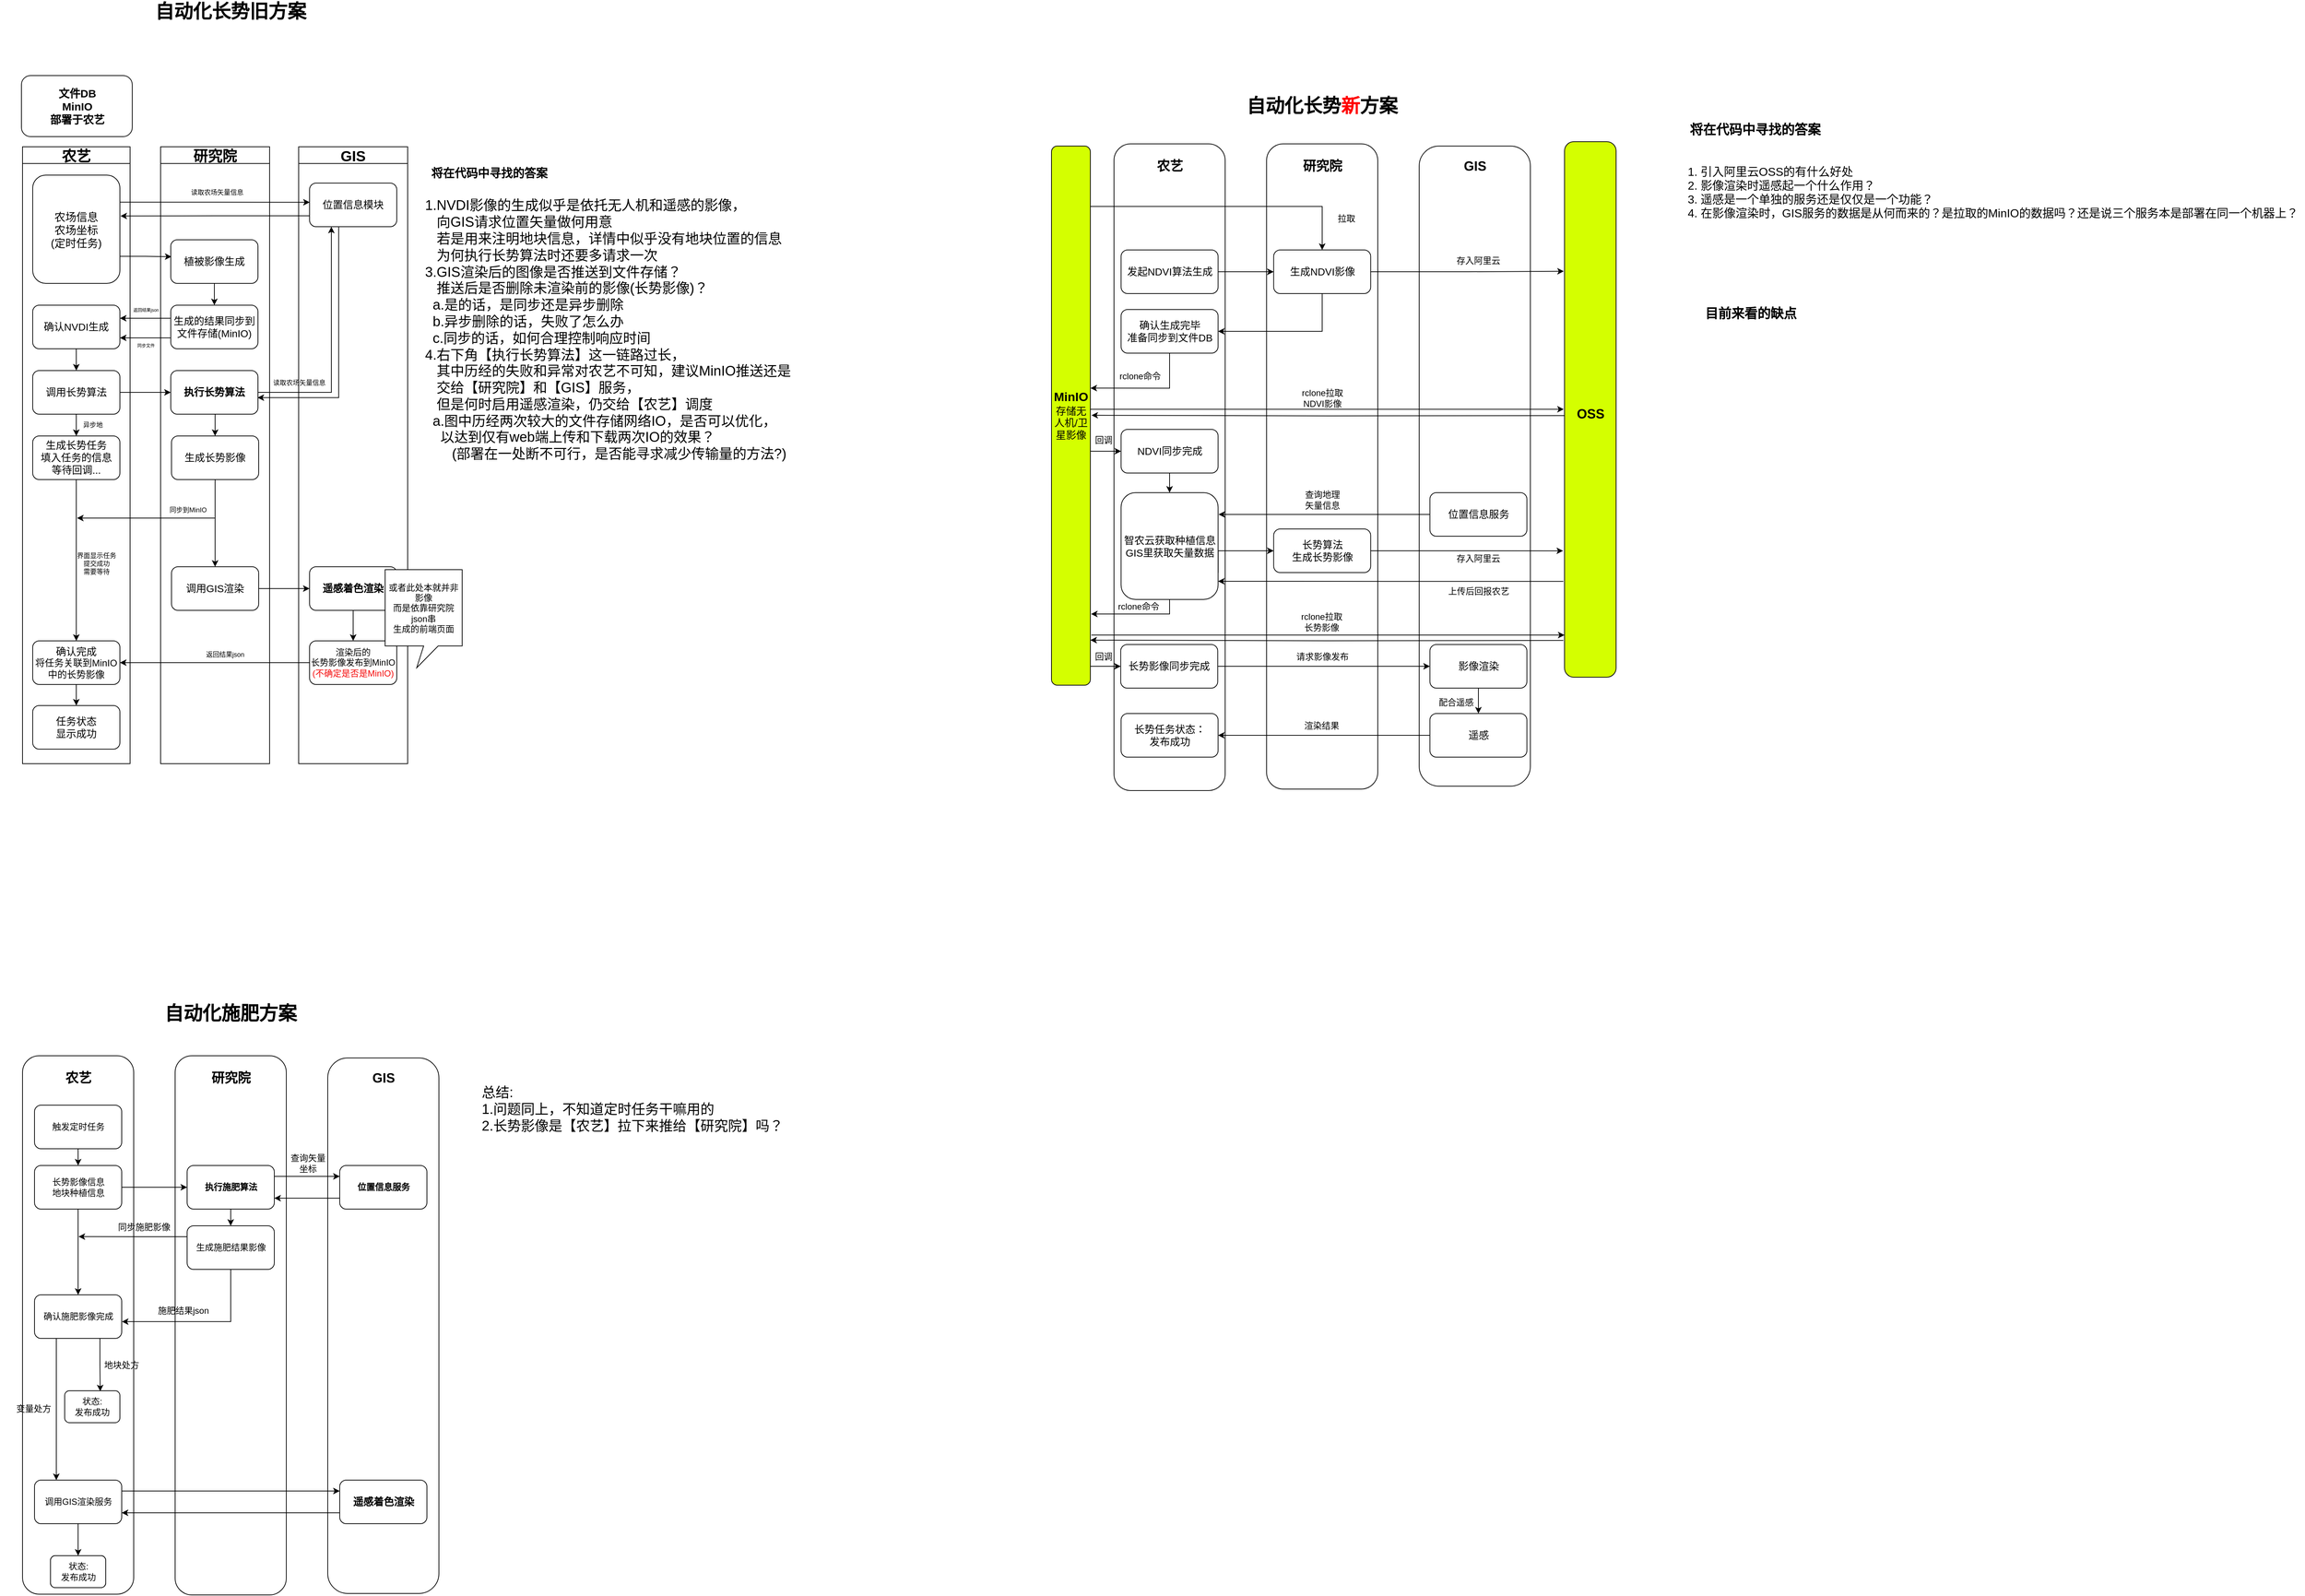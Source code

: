 <mxfile version="24.7.6">
  <diagram name="第 1 页" id="lfJFgyUHGgr_xkrEM4PF">
    <mxGraphModel dx="2049" dy="1201" grid="0" gridSize="10" guides="1" tooltips="1" connect="1" arrows="1" fold="1" page="0" pageScale="1" pageWidth="827" pageHeight="1169" math="0" shadow="0">
      <root>
        <mxCell id="0" />
        <mxCell id="1" parent="0" />
        <mxCell id="Aizblv3qcIen2mevFITz-2" value="&lt;font style=&quot;font-size: 20px;&quot;&gt;农艺&lt;/font&gt;" style="swimlane;whiteSpace=wrap;html=1;" vertex="1" parent="1">
          <mxGeometry x="100" y="350" width="148" height="849" as="geometry">
            <mxRectangle x="100" y="350" width="80" height="40" as="alternateBounds" />
          </mxGeometry>
        </mxCell>
        <mxCell id="Aizblv3qcIen2mevFITz-5" value="&lt;div&gt;&lt;span style=&quot;font-size: 15px; background-color: initial;&quot;&gt;农场信息&lt;/span&gt;&lt;br&gt;&lt;/div&gt;&lt;div style=&quot;font-size: 15px;&quot;&gt;&lt;font style=&quot;font-size: 15px;&quot;&gt;农场坐标&lt;/font&gt;&lt;/div&gt;&lt;div style=&quot;font-size: 15px;&quot;&gt;&lt;font style=&quot;font-size: 15px;&quot;&gt;(定时任务)&lt;/font&gt;&lt;/div&gt;" style="rounded=1;whiteSpace=wrap;html=1;" vertex="1" parent="Aizblv3qcIen2mevFITz-2">
          <mxGeometry x="14" y="39" width="120" height="149" as="geometry" />
        </mxCell>
        <mxCell id="Aizblv3qcIen2mevFITz-15" style="edgeStyle=orthogonalEdgeStyle;rounded=0;orthogonalLoop=1;jettySize=auto;html=1;exitX=0.5;exitY=1;exitDx=0;exitDy=0;entryX=0.5;entryY=0;entryDx=0;entryDy=0;" edge="1" parent="Aizblv3qcIen2mevFITz-2" source="Aizblv3qcIen2mevFITz-11" target="Aizblv3qcIen2mevFITz-14">
          <mxGeometry relative="1" as="geometry" />
        </mxCell>
        <mxCell id="Aizblv3qcIen2mevFITz-11" value="&lt;span style=&quot;font-size: 14px;&quot;&gt;确认NVDI生成&lt;/span&gt;" style="rounded=1;whiteSpace=wrap;html=1;" vertex="1" parent="Aizblv3qcIen2mevFITz-2">
          <mxGeometry x="14" y="218" width="120" height="60" as="geometry" />
        </mxCell>
        <mxCell id="Aizblv3qcIen2mevFITz-21" style="edgeStyle=orthogonalEdgeStyle;rounded=0;orthogonalLoop=1;jettySize=auto;html=1;exitX=0.5;exitY=1;exitDx=0;exitDy=0;" edge="1" parent="Aizblv3qcIen2mevFITz-2" source="Aizblv3qcIen2mevFITz-14" target="Aizblv3qcIen2mevFITz-20">
          <mxGeometry relative="1" as="geometry" />
        </mxCell>
        <mxCell id="Aizblv3qcIen2mevFITz-14" value="&lt;span style=&quot;font-size: 14px;&quot;&gt;调用长势算法&lt;/span&gt;" style="rounded=1;whiteSpace=wrap;html=1;" vertex="1" parent="Aizblv3qcIen2mevFITz-2">
          <mxGeometry x="14" y="308" width="120" height="60" as="geometry" />
        </mxCell>
        <mxCell id="Aizblv3qcIen2mevFITz-53" style="edgeStyle=orthogonalEdgeStyle;rounded=0;orthogonalLoop=1;jettySize=auto;html=1;exitX=0.5;exitY=1;exitDx=0;exitDy=0;entryX=0.5;entryY=0;entryDx=0;entryDy=0;" edge="1" parent="Aizblv3qcIen2mevFITz-2" source="Aizblv3qcIen2mevFITz-20" target="Aizblv3qcIen2mevFITz-52">
          <mxGeometry relative="1" as="geometry" />
        </mxCell>
        <mxCell id="Aizblv3qcIen2mevFITz-20" value="&lt;span style=&quot;font-size: 14px;&quot;&gt;生成长势任务&lt;/span&gt;&lt;div&gt;&lt;span style=&quot;font-size: 14px;&quot;&gt;填入任务的信息&lt;/span&gt;&lt;/div&gt;&lt;div&gt;&lt;span style=&quot;font-size: 14px;&quot;&gt;等待回调...&lt;/span&gt;&lt;/div&gt;" style="rounded=1;whiteSpace=wrap;html=1;" vertex="1" parent="Aizblv3qcIen2mevFITz-2">
          <mxGeometry x="14" y="398" width="120" height="60" as="geometry" />
        </mxCell>
        <mxCell id="Aizblv3qcIen2mevFITz-22" value="异步地" style="text;html=1;align=center;verticalAlign=middle;whiteSpace=wrap;rounded=0;fontSize=9;" vertex="1" parent="Aizblv3qcIen2mevFITz-2">
          <mxGeometry x="67" y="373" width="60" height="20" as="geometry" />
        </mxCell>
        <mxCell id="Aizblv3qcIen2mevFITz-9" style="edgeStyle=orthogonalEdgeStyle;rounded=0;orthogonalLoop=1;jettySize=auto;html=1;exitX=0.5;exitY=1;exitDx=0;exitDy=0;entryX=0.5;entryY=0;entryDx=0;entryDy=0;" edge="1" parent="Aizblv3qcIen2mevFITz-2" source="Aizblv3qcIen2mevFITz-6" target="Aizblv3qcIen2mevFITz-8">
          <mxGeometry relative="1" as="geometry" />
        </mxCell>
        <mxCell id="Aizblv3qcIen2mevFITz-6" value="&lt;span style=&quot;font-size: 14px;&quot;&gt;植被影像生成&lt;/span&gt;" style="rounded=1;whiteSpace=wrap;html=1;" vertex="1" parent="Aizblv3qcIen2mevFITz-2">
          <mxGeometry x="204" y="128" width="120" height="60" as="geometry" />
        </mxCell>
        <mxCell id="Aizblv3qcIen2mevFITz-87" style="edgeStyle=orthogonalEdgeStyle;rounded=0;orthogonalLoop=1;jettySize=auto;html=1;exitX=0;exitY=0.75;exitDx=0;exitDy=0;entryX=1;entryY=0.75;entryDx=0;entryDy=0;" edge="1" parent="Aizblv3qcIen2mevFITz-2" source="Aizblv3qcIen2mevFITz-8" target="Aizblv3qcIen2mevFITz-11">
          <mxGeometry relative="1" as="geometry" />
        </mxCell>
        <mxCell id="Aizblv3qcIen2mevFITz-8" value="&lt;span style=&quot;font-size: 14px;&quot;&gt;生成的结果同步到文件存储(MinIO)&lt;/span&gt;" style="rounded=1;whiteSpace=wrap;html=1;" vertex="1" parent="Aizblv3qcIen2mevFITz-2">
          <mxGeometry x="204" y="218" width="120" height="60" as="geometry" />
        </mxCell>
        <mxCell id="Aizblv3qcIen2mevFITz-17" value="&lt;div&gt;&lt;span style=&quot;font-size: 14px; background-color: initial;&quot;&gt;执行长势算法&lt;/span&gt;&lt;br&gt;&lt;/div&gt;" style="rounded=1;whiteSpace=wrap;html=1;fontStyle=1" vertex="1" parent="Aizblv3qcIen2mevFITz-2">
          <mxGeometry x="204" y="308" width="120" height="60" as="geometry" />
        </mxCell>
        <mxCell id="Aizblv3qcIen2mevFITz-18" style="edgeStyle=orthogonalEdgeStyle;rounded=0;orthogonalLoop=1;jettySize=auto;html=1;exitX=1;exitY=0.5;exitDx=0;exitDy=0;entryX=0;entryY=0.5;entryDx=0;entryDy=0;" edge="1" parent="Aizblv3qcIen2mevFITz-2" source="Aizblv3qcIen2mevFITz-14" target="Aizblv3qcIen2mevFITz-17">
          <mxGeometry relative="1" as="geometry" />
        </mxCell>
        <mxCell id="Aizblv3qcIen2mevFITz-27" style="edgeStyle=orthogonalEdgeStyle;rounded=0;orthogonalLoop=1;jettySize=auto;html=1;exitX=1;exitY=0.75;exitDx=0;exitDy=0;entryX=0.008;entryY=0.388;entryDx=0;entryDy=0;entryPerimeter=0;" edge="1" parent="Aizblv3qcIen2mevFITz-2" source="Aizblv3qcIen2mevFITz-5" target="Aizblv3qcIen2mevFITz-6">
          <mxGeometry relative="1" as="geometry" />
        </mxCell>
        <mxCell id="Aizblv3qcIen2mevFITz-57" style="edgeStyle=orthogonalEdgeStyle;rounded=0;orthogonalLoop=1;jettySize=auto;html=1;exitX=0.5;exitY=1;exitDx=0;exitDy=0;entryX=0.5;entryY=0;entryDx=0;entryDy=0;" edge="1" parent="Aizblv3qcIen2mevFITz-2" source="Aizblv3qcIen2mevFITz-52" target="Aizblv3qcIen2mevFITz-56">
          <mxGeometry relative="1" as="geometry" />
        </mxCell>
        <mxCell id="Aizblv3qcIen2mevFITz-52" value="&lt;span style=&quot;font-size: 14px;&quot;&gt;确认完成&lt;/span&gt;&lt;div&gt;&lt;span style=&quot;font-size: 13px;&quot;&gt;将任务关联到MinIO中的长势影像&lt;/span&gt;&lt;/div&gt;" style="rounded=1;whiteSpace=wrap;html=1;" vertex="1" parent="Aizblv3qcIen2mevFITz-2">
          <mxGeometry x="14" y="680" width="120" height="60" as="geometry" />
        </mxCell>
        <mxCell id="Aizblv3qcIen2mevFITz-55" value="界面显示任务提交成功&lt;div&gt;需要等待&lt;/div&gt;" style="text;html=1;align=center;verticalAlign=middle;whiteSpace=wrap;rounded=0;fontSize=9;" vertex="1" parent="Aizblv3qcIen2mevFITz-2">
          <mxGeometry x="72" y="564" width="60" height="20" as="geometry" />
        </mxCell>
        <mxCell id="Aizblv3qcIen2mevFITz-56" value="&lt;span style=&quot;font-size: 14px;&quot;&gt;任务状态&lt;/span&gt;&lt;div&gt;&lt;span style=&quot;font-size: 14px;&quot;&gt;显示成功&lt;/span&gt;&lt;/div&gt;" style="rounded=1;whiteSpace=wrap;html=1;" vertex="1" parent="Aizblv3qcIen2mevFITz-2">
          <mxGeometry x="14" y="769" width="120" height="60" as="geometry" />
        </mxCell>
        <mxCell id="Aizblv3qcIen2mevFITz-3" value="&lt;font style=&quot;font-size: 20px;&quot;&gt;研究院&lt;/font&gt;" style="swimlane;whiteSpace=wrap;html=1;" vertex="1" parent="1">
          <mxGeometry x="290" y="350" width="150" height="849" as="geometry" />
        </mxCell>
        <mxCell id="Aizblv3qcIen2mevFITz-34" value="读取农场矢量信息" style="text;html=1;align=center;verticalAlign=middle;whiteSpace=wrap;rounded=0;fontSize=9;" vertex="1" parent="Aizblv3qcIen2mevFITz-3">
          <mxGeometry x="37" y="53" width="82" height="20" as="geometry" />
        </mxCell>
        <mxCell id="Aizblv3qcIen2mevFITz-82" style="edgeStyle=orthogonalEdgeStyle;rounded=0;orthogonalLoop=1;jettySize=auto;html=1;exitX=0.5;exitY=1;exitDx=0;exitDy=0;" edge="1" parent="Aizblv3qcIen2mevFITz-3" source="Aizblv3qcIen2mevFITz-38" target="Aizblv3qcIen2mevFITz-42">
          <mxGeometry relative="1" as="geometry" />
        </mxCell>
        <mxCell id="Aizblv3qcIen2mevFITz-38" value="&lt;span style=&quot;font-size: 14px;&quot;&gt;生成长势影像&lt;/span&gt;" style="rounded=1;whiteSpace=wrap;html=1;" vertex="1" parent="Aizblv3qcIen2mevFITz-3">
          <mxGeometry x="15" y="398" width="120" height="60" as="geometry" />
        </mxCell>
        <mxCell id="Aizblv3qcIen2mevFITz-42" value="&lt;span style=&quot;font-size: 14px;&quot;&gt;调用GIS渲染&lt;/span&gt;" style="rounded=1;whiteSpace=wrap;html=1;" vertex="1" parent="Aizblv3qcIen2mevFITz-3">
          <mxGeometry x="15" y="578" width="120" height="60" as="geometry" />
        </mxCell>
        <mxCell id="Aizblv3qcIen2mevFITz-83" value="" style="endArrow=classic;html=1;rounded=0;" edge="1" parent="Aizblv3qcIen2mevFITz-3">
          <mxGeometry width="50" height="50" relative="1" as="geometry">
            <mxPoint x="75" y="511" as="sourcePoint" />
            <mxPoint x="-115" y="511" as="targetPoint" />
          </mxGeometry>
        </mxCell>
        <mxCell id="Aizblv3qcIen2mevFITz-84" value="同步到MinIO" style="text;html=1;align=center;verticalAlign=middle;whiteSpace=wrap;rounded=0;fontSize=9;" vertex="1" parent="Aizblv3qcIen2mevFITz-3">
          <mxGeometry x="-3" y="490" width="82" height="20" as="geometry" />
        </mxCell>
        <mxCell id="Aizblv3qcIen2mevFITz-85" value="返回结果json" style="text;html=1;align=center;verticalAlign=middle;whiteSpace=wrap;rounded=0;fontSize=9;" vertex="1" parent="Aizblv3qcIen2mevFITz-3">
          <mxGeometry x="48" y="689" width="82" height="20" as="geometry" />
        </mxCell>
        <mxCell id="Aizblv3qcIen2mevFITz-4" value="&lt;font style=&quot;font-size: 20px;&quot;&gt;GIS&lt;/font&gt;" style="swimlane;whiteSpace=wrap;html=1;" vertex="1" parent="1">
          <mxGeometry x="480" y="350" width="150" height="849" as="geometry" />
        </mxCell>
        <mxCell id="Aizblv3qcIen2mevFITz-33" style="edgeStyle=orthogonalEdgeStyle;rounded=0;orthogonalLoop=1;jettySize=auto;html=1;exitX=0;exitY=0.75;exitDx=0;exitDy=0;" edge="1" parent="Aizblv3qcIen2mevFITz-4" source="Aizblv3qcIen2mevFITz-30">
          <mxGeometry relative="1" as="geometry">
            <mxPoint x="-245.286" y="95.286" as="targetPoint" />
          </mxGeometry>
        </mxCell>
        <mxCell id="Aizblv3qcIen2mevFITz-30" value="&lt;span style=&quot;font-size: 14px;&quot;&gt;位置信息模块&lt;/span&gt;" style="rounded=1;whiteSpace=wrap;html=1;" vertex="1" parent="Aizblv3qcIen2mevFITz-4">
          <mxGeometry x="15" y="50" width="120" height="60" as="geometry" />
        </mxCell>
        <mxCell id="Aizblv3qcIen2mevFITz-36" value="读取农场矢量信息" style="text;html=1;align=center;verticalAlign=middle;whiteSpace=wrap;rounded=0;fontSize=9;" vertex="1" parent="Aizblv3qcIen2mevFITz-4">
          <mxGeometry x="-40" y="315" width="82" height="20" as="geometry" />
        </mxCell>
        <mxCell id="Aizblv3qcIen2mevFITz-51" style="edgeStyle=orthogonalEdgeStyle;rounded=0;orthogonalLoop=1;jettySize=auto;html=1;exitX=0.5;exitY=1;exitDx=0;exitDy=0;entryX=0.5;entryY=0;entryDx=0;entryDy=0;" edge="1" parent="Aizblv3qcIen2mevFITz-4" source="Aizblv3qcIen2mevFITz-44" target="Aizblv3qcIen2mevFITz-50">
          <mxGeometry relative="1" as="geometry" />
        </mxCell>
        <mxCell id="Aizblv3qcIen2mevFITz-44" value="&lt;span style=&quot;font-size: 14px;&quot;&gt;遥感着色渲染&lt;/span&gt;" style="rounded=1;whiteSpace=wrap;html=1;fontStyle=1" vertex="1" parent="Aizblv3qcIen2mevFITz-4">
          <mxGeometry x="15" y="578" width="120" height="60" as="geometry" />
        </mxCell>
        <mxCell id="Aizblv3qcIen2mevFITz-50" value="&lt;font style=&quot;font-size: 12px;&quot;&gt;渲染后的&lt;/font&gt;&lt;div style=&quot;&quot;&gt;&lt;font style=&quot;font-size: 12px;&quot;&gt;长势影像发布到MinIO&lt;/font&gt;&lt;/div&gt;&lt;div style=&quot;&quot;&gt;&lt;font color=&quot;#f50a0a&quot; style=&quot;font-size: 12px;&quot;&gt;(不确定是否是MinIO)&lt;/font&gt;&lt;/div&gt;" style="rounded=1;whiteSpace=wrap;html=1;" vertex="1" parent="Aizblv3qcIen2mevFITz-4">
          <mxGeometry x="15" y="680" width="120" height="60" as="geometry" />
        </mxCell>
        <mxCell id="Aizblv3qcIen2mevFITz-16" value="自动化长势旧方案" style="text;html=1;align=center;verticalAlign=middle;whiteSpace=wrap;rounded=0;fontStyle=1;fontSize=26;" vertex="1" parent="1">
          <mxGeometry x="270.25" y="149" width="232.5" height="30" as="geometry" />
        </mxCell>
        <mxCell id="Aizblv3qcIen2mevFITz-31" style="edgeStyle=orthogonalEdgeStyle;rounded=0;orthogonalLoop=1;jettySize=auto;html=1;exitX=1;exitY=0.25;exitDx=0;exitDy=0;entryX=0.002;entryY=0.44;entryDx=0;entryDy=0;entryPerimeter=0;" edge="1" parent="1" source="Aizblv3qcIen2mevFITz-5" target="Aizblv3qcIen2mevFITz-30">
          <mxGeometry relative="1" as="geometry" />
        </mxCell>
        <mxCell id="Aizblv3qcIen2mevFITz-35" style="edgeStyle=orthogonalEdgeStyle;rounded=0;orthogonalLoop=1;jettySize=auto;html=1;exitX=1;exitY=0.5;exitDx=0;exitDy=0;entryX=0.25;entryY=1;entryDx=0;entryDy=0;" edge="1" parent="1" source="Aizblv3qcIen2mevFITz-17" target="Aizblv3qcIen2mevFITz-30">
          <mxGeometry relative="1" as="geometry" />
        </mxCell>
        <mxCell id="Aizblv3qcIen2mevFITz-37" style="edgeStyle=orthogonalEdgeStyle;rounded=0;orthogonalLoop=1;jettySize=auto;html=1;exitX=0.334;exitY=1.011;exitDx=0;exitDy=0;entryX=0.995;entryY=0.62;entryDx=0;entryDy=0;exitPerimeter=0;entryPerimeter=0;" edge="1" parent="1" source="Aizblv3qcIen2mevFITz-30" target="Aizblv3qcIen2mevFITz-17">
          <mxGeometry relative="1" as="geometry" />
        </mxCell>
        <mxCell id="Aizblv3qcIen2mevFITz-39" style="edgeStyle=orthogonalEdgeStyle;rounded=0;orthogonalLoop=1;jettySize=auto;html=1;exitX=0.5;exitY=1;exitDx=0;exitDy=0;entryX=0.5;entryY=0;entryDx=0;entryDy=0;" edge="1" parent="1" source="Aizblv3qcIen2mevFITz-17" target="Aizblv3qcIen2mevFITz-38">
          <mxGeometry relative="1" as="geometry" />
        </mxCell>
        <mxCell id="Aizblv3qcIen2mevFITz-49" style="edgeStyle=orthogonalEdgeStyle;rounded=0;orthogonalLoop=1;jettySize=auto;html=1;exitX=1;exitY=0.5;exitDx=0;exitDy=0;entryX=0;entryY=0.5;entryDx=0;entryDy=0;" edge="1" parent="1" source="Aizblv3qcIen2mevFITz-42" target="Aizblv3qcIen2mevFITz-44">
          <mxGeometry relative="1" as="geometry" />
        </mxCell>
        <mxCell id="Aizblv3qcIen2mevFITz-54" style="edgeStyle=orthogonalEdgeStyle;rounded=0;orthogonalLoop=1;jettySize=auto;html=1;exitX=0;exitY=0.5;exitDx=0;exitDy=0;entryX=1;entryY=0.5;entryDx=0;entryDy=0;" edge="1" parent="1" source="Aizblv3qcIen2mevFITz-50" target="Aizblv3qcIen2mevFITz-52">
          <mxGeometry relative="1" as="geometry" />
        </mxCell>
        <mxCell id="Aizblv3qcIen2mevFITz-58" value="&lt;br&gt;&lt;div style=&quot;font-size: 19px;&quot;&gt;&lt;font style=&quot;font-size: 19px;&quot;&gt;1.NVDI影像的生成似乎是依托无人机和遥感的影像，&lt;/font&gt;&lt;/div&gt;&lt;div style=&quot;font-size: 19px;&quot;&gt;&lt;font style=&quot;font-size: 19px;&quot;&gt;&amp;nbsp; &amp;nbsp;向GIS请求位置矢量做何用意&lt;/font&gt;&lt;/div&gt;&lt;div style=&quot;font-size: 19px;&quot;&gt;&lt;font style=&quot;font-size: 19px;&quot;&gt;&amp;nbsp; &amp;nbsp;若是用来注明地块信息，详情中似乎没有地块位置的信息&lt;/font&gt;&lt;/div&gt;&lt;div style=&quot;font-size: 19px;&quot;&gt;&lt;span style=&quot;background-color: initial;&quot;&gt;&amp;nbsp; &amp;nbsp;为何执行长势算法时还要多请求一次&lt;/span&gt;&lt;/div&gt;&lt;div style=&quot;font-size: 19px;&quot;&gt;&lt;font style=&quot;font-size: 19px;&quot;&gt;3.GIS渲染后的图像是否推送到文件存储？&lt;/font&gt;&lt;/div&gt;&lt;div style=&quot;font-size: 19px;&quot;&gt;&lt;font style=&quot;font-size: 19px;&quot;&gt;&amp;nbsp; &amp;nbsp;推送后是否删除未渲染前的影像(长势影像)？&lt;/font&gt;&lt;/div&gt;&lt;div style=&quot;font-size: 19px;&quot;&gt;&lt;font style=&quot;font-size: 19px;&quot;&gt;&amp;nbsp; a.是的话，是同步还是异步删除&lt;/font&gt;&lt;/div&gt;&lt;div style=&quot;font-size: 19px;&quot;&gt;&lt;font style=&quot;font-size: 19px;&quot;&gt;&amp;nbsp; b.异步删除的话，失败了怎么办&lt;/font&gt;&lt;/div&gt;&lt;div style=&quot;font-size: 19px;&quot;&gt;&lt;font style=&quot;font-size: 19px;&quot;&gt;&amp;nbsp; c.同步的话，如何合理控制响应时间&lt;/font&gt;&lt;/div&gt;&lt;div style=&quot;font-size: 19px;&quot;&gt;&lt;font style=&quot;font-size: 19px;&quot;&gt;4.右下角【执行长势算法】这一链路过长，&lt;/font&gt;&lt;/div&gt;&lt;div style=&quot;font-size: 19px;&quot;&gt;&lt;font style=&quot;font-size: 19px;&quot;&gt;&amp;nbsp; &amp;nbsp;其中历经的失败和异常对农艺不可知，建议MinIO推送还是&lt;/font&gt;&lt;/div&gt;&lt;div style=&quot;font-size: 19px;&quot;&gt;&amp;nbsp; &amp;nbsp;交给【研究院】和【GIS】服务，&lt;/div&gt;&lt;div style=&quot;font-size: 19px;&quot;&gt;&amp;nbsp; &amp;nbsp;但是何时启用遥感渲染，仍交给【农艺】调度&lt;/div&gt;&lt;div style=&quot;font-size: 19px;&quot;&gt;&amp;nbsp; a.图中历经两次较大的文件存储网络IO，是否可以优化，&lt;/div&gt;&lt;div style=&quot;font-size: 19px;&quot;&gt;&amp;nbsp; &amp;nbsp; 以达到仅有web端上传和下载两次IO的效果？&lt;/div&gt;&lt;div style=&quot;font-size: 19px;&quot;&gt;&amp;nbsp; &amp;nbsp; &amp;nbsp; &amp;nbsp;(部署在一处断不可行，是否能寻求减少传输量的方法?)&lt;/div&gt;" style="text;html=1;align=left;verticalAlign=middle;resizable=0;points=[];autosize=1;strokeColor=none;fillColor=none;" vertex="1" parent="1">
          <mxGeometry x="652" y="399" width="522" height="391" as="geometry" />
        </mxCell>
        <mxCell id="Aizblv3qcIen2mevFITz-59" value="&lt;b style=&quot;font-size: 18px;&quot;&gt;&lt;font style=&quot;font-size: 18px;&quot;&gt;将在代码中寻找的答案&lt;/font&gt;&lt;/b&gt;" style="text;html=1;align=center;verticalAlign=middle;resizable=0;points=[];autosize=1;strokeColor=none;fillColor=none;fontSize=18;" vertex="1" parent="1">
          <mxGeometry x="2385" y="310" width="198" height="34" as="geometry" />
        </mxCell>
        <mxCell id="Aizblv3qcIen2mevFITz-61" value="" style="rounded=1;whiteSpace=wrap;html=1;" vertex="1" parent="1">
          <mxGeometry x="100" y="1601" width="153" height="741" as="geometry" />
        </mxCell>
        <mxCell id="Aizblv3qcIen2mevFITz-62" value="自动化施肥方案" style="text;html=1;align=center;verticalAlign=middle;whiteSpace=wrap;rounded=0;fontStyle=1;fontSize=26;" vertex="1" parent="1">
          <mxGeometry x="270.25" y="1528" width="232.5" height="30" as="geometry" />
        </mxCell>
        <mxCell id="Aizblv3qcIen2mevFITz-63" value="" style="rounded=1;whiteSpace=wrap;html=1;" vertex="1" parent="1">
          <mxGeometry x="310" y="1601" width="153" height="742" as="geometry" />
        </mxCell>
        <mxCell id="Aizblv3qcIen2mevFITz-64" value="" style="rounded=1;whiteSpace=wrap;html=1;arcSize=18;" vertex="1" parent="1">
          <mxGeometry x="520" y="1604" width="153" height="737" as="geometry" />
        </mxCell>
        <mxCell id="Aizblv3qcIen2mevFITz-65" value="农艺" style="text;html=1;align=center;verticalAlign=middle;whiteSpace=wrap;rounded=0;fontSize=18;fontStyle=1" vertex="1" parent="1">
          <mxGeometry x="146.5" y="1617" width="60" height="30" as="geometry" />
        </mxCell>
        <mxCell id="Aizblv3qcIen2mevFITz-66" value="研究院" style="text;html=1;align=center;verticalAlign=middle;whiteSpace=wrap;rounded=0;fontSize=18;fontStyle=1" vertex="1" parent="1">
          <mxGeometry x="356.5" y="1617" width="60" height="30" as="geometry" />
        </mxCell>
        <mxCell id="Aizblv3qcIen2mevFITz-67" value="GIS" style="text;html=1;align=center;verticalAlign=middle;whiteSpace=wrap;rounded=0;fontSize=18;fontStyle=1" vertex="1" parent="1">
          <mxGeometry x="566.5" y="1617" width="60" height="30" as="geometry" />
        </mxCell>
        <mxCell id="Aizblv3qcIen2mevFITz-68" value="&lt;span style=&quot;font-size: 19px;&quot;&gt;总结:&lt;/span&gt;&lt;div&gt;&lt;span style=&quot;font-size: 19px;&quot;&gt;1.问题同上，不知道定时任务干嘛用的&lt;/span&gt;&lt;/div&gt;&lt;div&gt;&lt;span style=&quot;font-size: 19px;&quot;&gt;2.长势影像是【&lt;/span&gt;&lt;span style=&quot;font-size: 19px; background-color: initial;&quot;&gt;农艺&lt;/span&gt;&lt;span style=&quot;font-size: 19px; background-color: initial;&quot;&gt;】拉下来推给【&lt;/span&gt;&lt;span style=&quot;font-size: 19px; background-color: initial;&quot;&gt;研究院&lt;/span&gt;&lt;span style=&quot;background-color: initial; font-size: 19px;&quot;&gt;】吗？&lt;/span&gt;&lt;/div&gt;&lt;div&gt;&lt;br&gt;&lt;/div&gt;" style="text;html=1;align=left;verticalAlign=middle;resizable=0;points=[];autosize=1;strokeColor=none;fillColor=none;" vertex="1" parent="1">
          <mxGeometry x="730" y="1634" width="433" height="95" as="geometry" />
        </mxCell>
        <mxCell id="Aizblv3qcIen2mevFITz-74" style="edgeStyle=orthogonalEdgeStyle;rounded=0;orthogonalLoop=1;jettySize=auto;html=1;exitX=1;exitY=0.5;exitDx=0;exitDy=0;entryX=0;entryY=0.5;entryDx=0;entryDy=0;" edge="1" parent="1" source="Aizblv3qcIen2mevFITz-69" target="Aizblv3qcIen2mevFITz-73">
          <mxGeometry relative="1" as="geometry" />
        </mxCell>
        <mxCell id="Aizblv3qcIen2mevFITz-102" style="edgeStyle=orthogonalEdgeStyle;rounded=0;orthogonalLoop=1;jettySize=auto;html=1;exitX=0.5;exitY=1;exitDx=0;exitDy=0;entryX=0.5;entryY=0;entryDx=0;entryDy=0;" edge="1" parent="1" source="Aizblv3qcIen2mevFITz-69" target="Aizblv3qcIen2mevFITz-101">
          <mxGeometry relative="1" as="geometry" />
        </mxCell>
        <mxCell id="Aizblv3qcIen2mevFITz-69" value="长势影像信息&lt;div&gt;地块种植信息&lt;/div&gt;" style="rounded=1;whiteSpace=wrap;html=1;" vertex="1" parent="1">
          <mxGeometry x="116.5" y="1752" width="120" height="60" as="geometry" />
        </mxCell>
        <mxCell id="Aizblv3qcIen2mevFITz-70" value="&lt;div style=&quot;font-size: 15px;&quot;&gt;文件DB&lt;/div&gt;MinIO&lt;div&gt;部署于农艺&lt;/div&gt;" style="rounded=1;whiteSpace=wrap;html=1;fontStyle=1;fontSize=15;" vertex="1" parent="1">
          <mxGeometry x="98.5" y="252" width="152.5" height="84" as="geometry" />
        </mxCell>
        <mxCell id="Aizblv3qcIen2mevFITz-72" style="edgeStyle=orthogonalEdgeStyle;rounded=0;orthogonalLoop=1;jettySize=auto;html=1;exitX=0.5;exitY=1;exitDx=0;exitDy=0;entryX=0.5;entryY=0;entryDx=0;entryDy=0;" edge="1" parent="1" source="Aizblv3qcIen2mevFITz-71" target="Aizblv3qcIen2mevFITz-69">
          <mxGeometry relative="1" as="geometry" />
        </mxCell>
        <mxCell id="Aizblv3qcIen2mevFITz-71" value="触发定时任务" style="rounded=1;whiteSpace=wrap;html=1;" vertex="1" parent="1">
          <mxGeometry x="116.5" y="1669" width="120" height="60" as="geometry" />
        </mxCell>
        <mxCell id="Aizblv3qcIen2mevFITz-76" style="edgeStyle=orthogonalEdgeStyle;rounded=0;orthogonalLoop=1;jettySize=auto;html=1;exitX=1;exitY=0.25;exitDx=0;exitDy=0;entryX=0;entryY=0.25;entryDx=0;entryDy=0;" edge="1" parent="1" source="Aizblv3qcIen2mevFITz-73" target="Aizblv3qcIen2mevFITz-75">
          <mxGeometry relative="1" as="geometry" />
        </mxCell>
        <mxCell id="Aizblv3qcIen2mevFITz-86" style="edgeStyle=orthogonalEdgeStyle;rounded=0;orthogonalLoop=1;jettySize=auto;html=1;exitX=0.5;exitY=1;exitDx=0;exitDy=0;entryX=0.5;entryY=0;entryDx=0;entryDy=0;" edge="1" parent="1" source="Aizblv3qcIen2mevFITz-73" target="Aizblv3qcIen2mevFITz-79">
          <mxGeometry relative="1" as="geometry" />
        </mxCell>
        <mxCell id="Aizblv3qcIen2mevFITz-73" value="执行施肥算法" style="rounded=1;whiteSpace=wrap;html=1;fontStyle=1" vertex="1" parent="1">
          <mxGeometry x="326.5" y="1752" width="120" height="60" as="geometry" />
        </mxCell>
        <mxCell id="Aizblv3qcIen2mevFITz-77" style="edgeStyle=orthogonalEdgeStyle;rounded=0;orthogonalLoop=1;jettySize=auto;html=1;exitX=0;exitY=0.75;exitDx=0;exitDy=0;entryX=1;entryY=0.75;entryDx=0;entryDy=0;" edge="1" parent="1" source="Aizblv3qcIen2mevFITz-75" target="Aizblv3qcIen2mevFITz-73">
          <mxGeometry relative="1" as="geometry" />
        </mxCell>
        <mxCell id="Aizblv3qcIen2mevFITz-75" value="位置信息服务" style="rounded=1;whiteSpace=wrap;html=1;fontStyle=1" vertex="1" parent="1">
          <mxGeometry x="536.5" y="1752" width="120" height="60" as="geometry" />
        </mxCell>
        <mxCell id="Aizblv3qcIen2mevFITz-78" value="查询矢量坐标" style="text;html=1;align=center;verticalAlign=middle;whiteSpace=wrap;rounded=0;" vertex="1" parent="1">
          <mxGeometry x="463" y="1734" width="60" height="30" as="geometry" />
        </mxCell>
        <mxCell id="Aizblv3qcIen2mevFITz-108" style="edgeStyle=orthogonalEdgeStyle;rounded=0;orthogonalLoop=1;jettySize=auto;html=1;exitX=0;exitY=0.25;exitDx=0;exitDy=0;" edge="1" parent="1" source="Aizblv3qcIen2mevFITz-79">
          <mxGeometry relative="1" as="geometry">
            <mxPoint x="177.075" y="1849.896" as="targetPoint" />
          </mxGeometry>
        </mxCell>
        <mxCell id="Aizblv3qcIen2mevFITz-79" value="生成施肥结果影像" style="rounded=1;whiteSpace=wrap;html=1;fontStyle=0" vertex="1" parent="1">
          <mxGeometry x="326.5" y="1835" width="120" height="60" as="geometry" />
        </mxCell>
        <mxCell id="Aizblv3qcIen2mevFITz-12" style="edgeStyle=orthogonalEdgeStyle;rounded=0;orthogonalLoop=1;jettySize=auto;html=1;exitX=0;exitY=0.5;exitDx=0;exitDy=0;entryX=1;entryY=0.5;entryDx=0;entryDy=0;" edge="1" parent="1">
          <mxGeometry relative="1" as="geometry">
            <mxPoint x="304" y="586" as="sourcePoint" />
            <mxPoint x="234" y="586" as="targetPoint" />
          </mxGeometry>
        </mxCell>
        <mxCell id="Aizblv3qcIen2mevFITz-13" value="返回结果json" style="text;html=1;align=center;verticalAlign=middle;whiteSpace=wrap;rounded=0;fontSize=6;" vertex="1" parent="1">
          <mxGeometry x="240" y="565" width="60" height="20" as="geometry" />
        </mxCell>
        <mxCell id="Aizblv3qcIen2mevFITz-88" value="同步文件" style="text;html=1;align=center;verticalAlign=middle;whiteSpace=wrap;rounded=0;fontSize=6;" vertex="1" parent="1">
          <mxGeometry x="240" y="614" width="60" height="20" as="geometry" />
        </mxCell>
        <mxCell id="Aizblv3qcIen2mevFITz-95" value="或者此处本就并非影像&lt;div&gt;而是依靠研究院json串&lt;/div&gt;&lt;div&gt;生成的前端页面&lt;/div&gt;" style="shape=callout;whiteSpace=wrap;html=1;perimeter=calloutPerimeter;position2=0.41;" vertex="1" parent="1">
          <mxGeometry x="599" y="932" width="106" height="135" as="geometry" />
        </mxCell>
        <mxCell id="Aizblv3qcIen2mevFITz-100" value="同步施肥影像" style="text;html=1;align=center;verticalAlign=middle;whiteSpace=wrap;rounded=0;" vertex="1" parent="1">
          <mxGeometry x="221" y="1822" width="93" height="30" as="geometry" />
        </mxCell>
        <mxCell id="Aizblv3qcIen2mevFITz-112" style="edgeStyle=orthogonalEdgeStyle;rounded=0;orthogonalLoop=1;jettySize=auto;html=1;exitX=0.25;exitY=1;exitDx=0;exitDy=0;entryX=0.25;entryY=0;entryDx=0;entryDy=0;" edge="1" parent="1" source="Aizblv3qcIen2mevFITz-101" target="Aizblv3qcIen2mevFITz-111">
          <mxGeometry relative="1" as="geometry" />
        </mxCell>
        <mxCell id="Aizblv3qcIen2mevFITz-101" value="确认施肥影像完成" style="rounded=1;whiteSpace=wrap;html=1;fontStyle=0" vertex="1" parent="1">
          <mxGeometry x="116.5" y="1930" width="120" height="60" as="geometry" />
        </mxCell>
        <mxCell id="Aizblv3qcIen2mevFITz-105" value="施肥结果json" style="text;html=1;align=center;verticalAlign=middle;whiteSpace=wrap;rounded=0;" vertex="1" parent="1">
          <mxGeometry x="275" y="1937" width="93" height="30" as="geometry" />
        </mxCell>
        <mxCell id="Aizblv3qcIen2mevFITz-110" style="edgeStyle=orthogonalEdgeStyle;rounded=0;orthogonalLoop=1;jettySize=auto;html=1;exitX=0.5;exitY=1;exitDx=0;exitDy=0;entryX=1.002;entryY=0.615;entryDx=0;entryDy=0;entryPerimeter=0;" edge="1" parent="1" source="Aizblv3qcIen2mevFITz-79" target="Aizblv3qcIen2mevFITz-101">
          <mxGeometry relative="1" as="geometry" />
        </mxCell>
        <mxCell id="Aizblv3qcIen2mevFITz-119" style="edgeStyle=orthogonalEdgeStyle;rounded=0;orthogonalLoop=1;jettySize=auto;html=1;exitX=1;exitY=0.25;exitDx=0;exitDy=0;entryX=0;entryY=0.25;entryDx=0;entryDy=0;" edge="1" parent="1" source="Aizblv3qcIen2mevFITz-111" target="Aizblv3qcIen2mevFITz-118">
          <mxGeometry relative="1" as="geometry" />
        </mxCell>
        <mxCell id="Aizblv3qcIen2mevFITz-124" style="edgeStyle=orthogonalEdgeStyle;rounded=0;orthogonalLoop=1;jettySize=auto;html=1;exitX=0.5;exitY=1;exitDx=0;exitDy=0;entryX=0.5;entryY=0;entryDx=0;entryDy=0;" edge="1" parent="1" source="Aizblv3qcIen2mevFITz-111" target="Aizblv3qcIen2mevFITz-123">
          <mxGeometry relative="1" as="geometry" />
        </mxCell>
        <mxCell id="Aizblv3qcIen2mevFITz-111" value="调用GIS渲染服务" style="rounded=1;whiteSpace=wrap;html=1;fontStyle=0" vertex="1" parent="1">
          <mxGeometry x="116.5" y="2185" width="120" height="60" as="geometry" />
        </mxCell>
        <mxCell id="Aizblv3qcIen2mevFITz-113" value="&lt;div&gt;状态:&lt;/div&gt;&lt;div&gt;发布成功&lt;/div&gt;" style="rounded=1;whiteSpace=wrap;html=1;fontStyle=0" vertex="1" parent="1">
          <mxGeometry x="158" y="2062" width="76" height="44" as="geometry" />
        </mxCell>
        <mxCell id="Aizblv3qcIen2mevFITz-114" style="edgeStyle=orthogonalEdgeStyle;rounded=0;orthogonalLoop=1;jettySize=auto;html=1;exitX=0.75;exitY=1;exitDx=0;exitDy=0;entryX=0.644;entryY=0.018;entryDx=0;entryDy=0;entryPerimeter=0;" edge="1" parent="1" source="Aizblv3qcIen2mevFITz-101" target="Aizblv3qcIen2mevFITz-113">
          <mxGeometry relative="1" as="geometry" />
        </mxCell>
        <mxCell id="Aizblv3qcIen2mevFITz-115" value="地块处方" style="text;html=1;align=center;verticalAlign=middle;whiteSpace=wrap;rounded=0;" vertex="1" parent="1">
          <mxGeometry x="190" y="2012" width="93" height="30" as="geometry" />
        </mxCell>
        <mxCell id="Aizblv3qcIen2mevFITz-117" value="变量处方" style="text;html=1;align=center;verticalAlign=middle;whiteSpace=wrap;rounded=0;" vertex="1" parent="1">
          <mxGeometry x="69" y="2072" width="93" height="30" as="geometry" />
        </mxCell>
        <mxCell id="Aizblv3qcIen2mevFITz-120" style="edgeStyle=orthogonalEdgeStyle;rounded=0;orthogonalLoop=1;jettySize=auto;html=1;exitX=0;exitY=0.75;exitDx=0;exitDy=0;entryX=1;entryY=0.75;entryDx=0;entryDy=0;" edge="1" parent="1" source="Aizblv3qcIen2mevFITz-118" target="Aizblv3qcIen2mevFITz-111">
          <mxGeometry relative="1" as="geometry" />
        </mxCell>
        <mxCell id="Aizblv3qcIen2mevFITz-118" value="&lt;span style=&quot;font-size: 14px;&quot;&gt;遥感着色渲染&lt;/span&gt;" style="rounded=1;whiteSpace=wrap;html=1;fontStyle=1" vertex="1" parent="1">
          <mxGeometry x="536.5" y="2185" width="120" height="60" as="geometry" />
        </mxCell>
        <mxCell id="Aizblv3qcIen2mevFITz-122" value="任务完成" style="rounded=1;whiteSpace=wrap;html=1;fontStyle=0" vertex="1" parent="1">
          <mxGeometry x="138.5" y="2289" width="76" height="44" as="geometry" />
        </mxCell>
        <mxCell id="Aizblv3qcIen2mevFITz-123" value="&lt;div&gt;状态:&lt;/div&gt;&lt;div&gt;发布成功&lt;/div&gt;" style="rounded=1;whiteSpace=wrap;html=1;fontStyle=0" vertex="1" parent="1">
          <mxGeometry x="138.5" y="2289" width="76" height="44" as="geometry" />
        </mxCell>
        <mxCell id="Aizblv3qcIen2mevFITz-125" value="自动化长势&lt;font color=&quot;#ff0000&quot;&gt;新&lt;/font&gt;方案" style="text;html=1;align=center;verticalAlign=middle;whiteSpace=wrap;rounded=0;fontStyle=1;fontSize=26;" vertex="1" parent="1">
          <mxGeometry x="1772.25" y="279" width="232.5" height="30" as="geometry" />
        </mxCell>
        <mxCell id="Aizblv3qcIen2mevFITz-126" value="" style="rounded=1;whiteSpace=wrap;html=1;" vertex="1" parent="1">
          <mxGeometry x="1602" y="346" width="153" height="890" as="geometry" />
        </mxCell>
        <mxCell id="Aizblv3qcIen2mevFITz-128" value="" style="rounded=1;whiteSpace=wrap;html=1;" vertex="1" parent="1">
          <mxGeometry x="1812" y="346" width="153" height="888" as="geometry" />
        </mxCell>
        <mxCell id="Aizblv3qcIen2mevFITz-129" value="" style="rounded=1;whiteSpace=wrap;html=1;arcSize=18;" vertex="1" parent="1">
          <mxGeometry x="2022" y="349" width="153" height="881" as="geometry" />
        </mxCell>
        <mxCell id="Aizblv3qcIen2mevFITz-130" value="农艺" style="text;html=1;align=center;verticalAlign=middle;whiteSpace=wrap;rounded=0;fontSize=18;fontStyle=1" vertex="1" parent="1">
          <mxGeometry x="1648.5" y="362" width="60" height="30" as="geometry" />
        </mxCell>
        <mxCell id="Aizblv3qcIen2mevFITz-131" value="研究院" style="text;html=1;align=center;verticalAlign=middle;whiteSpace=wrap;rounded=0;fontSize=18;fontStyle=1" vertex="1" parent="1">
          <mxGeometry x="1858.5" y="362" width="60" height="30" as="geometry" />
        </mxCell>
        <mxCell id="Aizblv3qcIen2mevFITz-132" value="GIS" style="text;html=1;align=center;verticalAlign=middle;whiteSpace=wrap;rounded=0;fontSize=18;fontStyle=1" vertex="1" parent="1">
          <mxGeometry x="2068.5" y="362" width="60" height="30" as="geometry" />
        </mxCell>
        <mxCell id="Aizblv3qcIen2mevFITz-163" value="" style="rounded=1;whiteSpace=wrap;html=1;arcSize=18;fillColor=#d4ff00;" vertex="1" parent="1">
          <mxGeometry x="2222" y="343" width="71" height="737" as="geometry" />
        </mxCell>
        <mxCell id="Aizblv3qcIen2mevFITz-164" value="OSS" style="text;html=1;align=center;verticalAlign=middle;whiteSpace=wrap;rounded=0;fontSize=18;fontStyle=1" vertex="1" parent="1">
          <mxGeometry x="2227.5" y="702.5" width="60" height="30" as="geometry" />
        </mxCell>
        <mxCell id="Aizblv3qcIen2mevFITz-174" style="edgeStyle=orthogonalEdgeStyle;rounded=0;orthogonalLoop=1;jettySize=auto;html=1;exitX=1.008;exitY=0.112;exitDx=0;exitDy=0;entryX=0.5;entryY=0;entryDx=0;entryDy=0;exitPerimeter=0;" edge="1" parent="1" source="Aizblv3qcIen2mevFITz-165" target="Aizblv3qcIen2mevFITz-167">
          <mxGeometry relative="1" as="geometry">
            <mxPoint x="1588.53" y="546.45" as="sourcePoint" />
            <mxPoint x="1888.53" y="503.95" as="targetPoint" />
            <Array as="points">
              <mxPoint x="1888" y="432" />
            </Array>
          </mxGeometry>
        </mxCell>
        <mxCell id="Aizblv3qcIen2mevFITz-165" value="&lt;b&gt;&lt;font style=&quot;font-size: 17px;&quot;&gt;MinIO&lt;/font&gt;&lt;/b&gt;&lt;div style=&quot;font-size: 14px;&quot;&gt;存储无人机/卫星影像&lt;/div&gt;" style="rounded=1;whiteSpace=wrap;html=1;fontSize=14;fillColor=#d4ff00;" vertex="1" parent="1">
          <mxGeometry x="1516" y="349" width="53.5" height="742" as="geometry" />
        </mxCell>
        <mxCell id="Aizblv3qcIen2mevFITz-169" style="edgeStyle=orthogonalEdgeStyle;rounded=0;orthogonalLoop=1;jettySize=auto;html=1;exitX=1;exitY=0.5;exitDx=0;exitDy=0;entryX=0;entryY=0.5;entryDx=0;entryDy=0;" edge="1" parent="1" source="Aizblv3qcIen2mevFITz-166" target="Aizblv3qcIen2mevFITz-167">
          <mxGeometry relative="1" as="geometry" />
        </mxCell>
        <mxCell id="Aizblv3qcIen2mevFITz-166" value="发起NDVI算法生成" style="rounded=1;whiteSpace=wrap;html=1;fontSize=14;" vertex="1" parent="1">
          <mxGeometry x="1611.75" y="492" width="133.5" height="60" as="geometry" />
        </mxCell>
        <mxCell id="Aizblv3qcIen2mevFITz-176" style="edgeStyle=orthogonalEdgeStyle;rounded=0;orthogonalLoop=1;jettySize=auto;html=1;exitX=0.5;exitY=1;exitDx=0;exitDy=0;entryX=1;entryY=0.5;entryDx=0;entryDy=0;" edge="1" parent="1" source="Aizblv3qcIen2mevFITz-167" target="Aizblv3qcIen2mevFITz-175">
          <mxGeometry relative="1" as="geometry" />
        </mxCell>
        <mxCell id="Aizblv3qcIen2mevFITz-167" value="生成NDVI影像" style="rounded=1;whiteSpace=wrap;html=1;fontSize=14;" vertex="1" parent="1">
          <mxGeometry x="1821.75" y="492" width="133.5" height="60" as="geometry" />
        </mxCell>
        <mxCell id="Aizblv3qcIen2mevFITz-171" style="edgeStyle=orthogonalEdgeStyle;rounded=0;orthogonalLoop=1;jettySize=auto;html=1;exitX=1;exitY=0.5;exitDx=0;exitDy=0;entryX=-0.013;entryY=0.242;entryDx=0;entryDy=0;entryPerimeter=0;" edge="1" parent="1" source="Aizblv3qcIen2mevFITz-167" target="Aizblv3qcIen2mevFITz-163">
          <mxGeometry relative="1" as="geometry" />
        </mxCell>
        <mxCell id="Aizblv3qcIen2mevFITz-172" value="存入阿里云" style="text;html=1;align=center;verticalAlign=middle;whiteSpace=wrap;rounded=0;" vertex="1" parent="1">
          <mxGeometry x="2059" y="492" width="89" height="30" as="geometry" />
        </mxCell>
        <mxCell id="Aizblv3qcIen2mevFITz-173" value="拉取" style="text;html=1;align=center;verticalAlign=middle;whiteSpace=wrap;rounded=0;" vertex="1" parent="1">
          <mxGeometry x="1892" y="434" width="60" height="30" as="geometry" />
        </mxCell>
        <mxCell id="Aizblv3qcIen2mevFITz-175" value="确认生成完毕&lt;div&gt;准备同步到文件DB&lt;/div&gt;" style="rounded=1;whiteSpace=wrap;html=1;fontSize=14;" vertex="1" parent="1">
          <mxGeometry x="1611.75" y="574" width="133.5" height="60" as="geometry" />
        </mxCell>
        <mxCell id="Aizblv3qcIen2mevFITz-180" value="rclone命令" style="text;html=1;align=center;verticalAlign=middle;whiteSpace=wrap;rounded=0;" vertex="1" parent="1">
          <mxGeometry x="1608" y="651" width="60" height="30" as="geometry" />
        </mxCell>
        <mxCell id="Aizblv3qcIen2mevFITz-182" style="edgeStyle=orthogonalEdgeStyle;rounded=0;orthogonalLoop=1;jettySize=auto;html=1;exitX=0.5;exitY=1;exitDx=0;exitDy=0;entryX=1.002;entryY=0.449;entryDx=0;entryDy=0;entryPerimeter=0;" edge="1" parent="1" source="Aizblv3qcIen2mevFITz-175" target="Aizblv3qcIen2mevFITz-165">
          <mxGeometry relative="1" as="geometry" />
        </mxCell>
        <mxCell id="Aizblv3qcIen2mevFITz-183" style="edgeStyle=orthogonalEdgeStyle;rounded=0;orthogonalLoop=1;jettySize=auto;html=1;exitX=1;exitY=0.5;exitDx=0;exitDy=0;" edge="1" parent="1">
          <mxGeometry relative="1" as="geometry">
            <mxPoint x="1569.5" y="711.24" as="sourcePoint" />
            <mxPoint x="2221" y="711.24" as="targetPoint" />
          </mxGeometry>
        </mxCell>
        <mxCell id="Aizblv3qcIen2mevFITz-184" style="edgeStyle=orthogonalEdgeStyle;rounded=0;orthogonalLoop=1;jettySize=auto;html=1;exitX=0;exitY=0.5;exitDx=0;exitDy=0;entryX=1.028;entryY=0.488;entryDx=0;entryDy=0;entryPerimeter=0;" edge="1" parent="1">
          <mxGeometry relative="1" as="geometry">
            <mxPoint x="2222" y="719.94" as="sourcePoint" />
            <mxPoint x="1570.998" y="719.536" as="targetPoint" />
          </mxGeometry>
        </mxCell>
        <mxCell id="Aizblv3qcIen2mevFITz-185" value="rclone拉取NDVI影像" style="text;html=1;align=center;verticalAlign=middle;whiteSpace=wrap;rounded=0;" vertex="1" parent="1">
          <mxGeometry x="1858.5" y="681" width="60" height="30" as="geometry" />
        </mxCell>
        <mxCell id="Aizblv3qcIen2mevFITz-189" style="edgeStyle=orthogonalEdgeStyle;rounded=0;orthogonalLoop=1;jettySize=auto;html=1;exitX=0.5;exitY=1;exitDx=0;exitDy=0;entryX=0.5;entryY=0;entryDx=0;entryDy=0;" edge="1" parent="1" source="Aizblv3qcIen2mevFITz-186" target="Aizblv3qcIen2mevFITz-188">
          <mxGeometry relative="1" as="geometry" />
        </mxCell>
        <mxCell id="Aizblv3qcIen2mevFITz-186" value="NDVI同步完成" style="rounded=1;whiteSpace=wrap;html=1;fontSize=14;" vertex="1" parent="1">
          <mxGeometry x="1611.75" y="739" width="133.5" height="60" as="geometry" />
        </mxCell>
        <mxCell id="Aizblv3qcIen2mevFITz-187" value="" style="endArrow=classic;html=1;rounded=0;entryX=0;entryY=0.5;entryDx=0;entryDy=0;exitX=1;exitY=0.566;exitDx=0;exitDy=0;exitPerimeter=0;" edge="1" parent="1" source="Aizblv3qcIen2mevFITz-165" target="Aizblv3qcIen2mevFITz-186">
          <mxGeometry width="50" height="50" relative="1" as="geometry">
            <mxPoint x="1569.5" y="768" as="sourcePoint" />
            <mxPoint x="1619.5" y="718" as="targetPoint" />
          </mxGeometry>
        </mxCell>
        <mxCell id="Aizblv3qcIen2mevFITz-194" style="edgeStyle=orthogonalEdgeStyle;rounded=0;orthogonalLoop=1;jettySize=auto;html=1;exitX=1;exitY=0.75;exitDx=0;exitDy=0;entryX=0;entryY=0.5;entryDx=0;entryDy=0;" edge="1" parent="1" source="Aizblv3qcIen2mevFITz-188" target="Aizblv3qcIen2mevFITz-190">
          <mxGeometry relative="1" as="geometry">
            <Array as="points">
              <mxPoint x="1745" y="906" />
            </Array>
          </mxGeometry>
        </mxCell>
        <mxCell id="Aizblv3qcIen2mevFITz-188" value="智农云获取种植信息&lt;div&gt;GIS里获取矢量数据&lt;/div&gt;" style="rounded=1;whiteSpace=wrap;html=1;fontSize=14;" vertex="1" parent="1">
          <mxGeometry x="1611.75" y="826" width="133.5" height="147" as="geometry" />
        </mxCell>
        <mxCell id="Aizblv3qcIen2mevFITz-190" value="长势算法&lt;div&gt;生成长势影像&lt;/div&gt;" style="rounded=1;whiteSpace=wrap;html=1;fontSize=14;" vertex="1" parent="1">
          <mxGeometry x="1821.75" y="876" width="133.5" height="60" as="geometry" />
        </mxCell>
        <mxCell id="Aizblv3qcIen2mevFITz-193" value="" style="endArrow=classic;html=1;rounded=0;entryX=1.005;entryY=0.204;entryDx=0;entryDy=0;exitX=0;exitY=0.5;exitDx=0;exitDy=0;entryPerimeter=0;" edge="1" parent="1" source="Aizblv3qcIen2mevFITz-197" target="Aizblv3qcIen2mevFITz-188">
          <mxGeometry width="50" height="50" relative="1" as="geometry">
            <mxPoint x="1830" y="791" as="sourcePoint" />
            <mxPoint x="1880" y="741" as="targetPoint" />
          </mxGeometry>
        </mxCell>
        <mxCell id="Aizblv3qcIen2mevFITz-196" value="查询地理矢量信息" style="text;html=1;align=center;verticalAlign=middle;whiteSpace=wrap;rounded=0;" vertex="1" parent="1">
          <mxGeometry x="1858.5" y="821" width="60" height="30" as="geometry" />
        </mxCell>
        <mxCell id="Aizblv3qcIen2mevFITz-197" value="位置信息服务" style="rounded=1;whiteSpace=wrap;html=1;fontSize=14;" vertex="1" parent="1">
          <mxGeometry x="2036.75" y="826" width="133.5" height="60" as="geometry" />
        </mxCell>
        <mxCell id="Aizblv3qcIen2mevFITz-198" style="edgeStyle=orthogonalEdgeStyle;rounded=0;orthogonalLoop=1;jettySize=auto;html=1;exitX=1;exitY=0.5;exitDx=0;exitDy=0;entryX=-0.027;entryY=0.764;entryDx=0;entryDy=0;entryPerimeter=0;" edge="1" parent="1" source="Aizblv3qcIen2mevFITz-190" target="Aizblv3qcIen2mevFITz-163">
          <mxGeometry relative="1" as="geometry" />
        </mxCell>
        <mxCell id="Aizblv3qcIen2mevFITz-199" value="存入阿里云" style="text;html=1;align=center;verticalAlign=middle;whiteSpace=wrap;rounded=0;" vertex="1" parent="1">
          <mxGeometry x="2065" y="902" width="77" height="30" as="geometry" />
        </mxCell>
        <mxCell id="Aizblv3qcIen2mevFITz-200" value="" style="endArrow=classic;html=1;rounded=0;exitX=-0.021;exitY=0.813;exitDx=0;exitDy=0;exitPerimeter=0;" edge="1" parent="1">
          <mxGeometry width="50" height="50" relative="1" as="geometry">
            <mxPoint x="2220.509" y="948.181" as="sourcePoint" />
            <mxPoint x="1745.25" y="948" as="targetPoint" />
          </mxGeometry>
        </mxCell>
        <mxCell id="Aizblv3qcIen2mevFITz-201" value="上传后回报农艺" style="text;html=1;align=center;verticalAlign=middle;whiteSpace=wrap;rounded=0;" vertex="1" parent="1">
          <mxGeometry x="2058.5" y="947" width="90" height="30" as="geometry" />
        </mxCell>
        <mxCell id="Aizblv3qcIen2mevFITz-202" style="edgeStyle=orthogonalEdgeStyle;rounded=0;orthogonalLoop=1;jettySize=auto;html=1;exitX=0.5;exitY=1;exitDx=0;exitDy=0;entryX=1.017;entryY=0.868;entryDx=0;entryDy=0;entryPerimeter=0;" edge="1" parent="1" source="Aizblv3qcIen2mevFITz-188" target="Aizblv3qcIen2mevFITz-165">
          <mxGeometry relative="1" as="geometry" />
        </mxCell>
        <mxCell id="Aizblv3qcIen2mevFITz-203" value="rclone命令" style="text;html=1;align=center;verticalAlign=middle;whiteSpace=wrap;rounded=0;" vertex="1" parent="1">
          <mxGeometry x="1606" y="968" width="60" height="30" as="geometry" />
        </mxCell>
        <mxCell id="Aizblv3qcIen2mevFITz-204" style="edgeStyle=orthogonalEdgeStyle;rounded=0;orthogonalLoop=1;jettySize=auto;html=1;exitX=1;exitY=0.5;exitDx=0;exitDy=0;" edge="1" parent="1">
          <mxGeometry relative="1" as="geometry">
            <mxPoint x="1571" y="1022" as="sourcePoint" />
            <mxPoint x="2222" y="1022" as="targetPoint" />
          </mxGeometry>
        </mxCell>
        <mxCell id="Aizblv3qcIen2mevFITz-206" value="rclone拉取长势影像" style="text;html=1;align=center;verticalAlign=middle;whiteSpace=wrap;rounded=0;" vertex="1" parent="1">
          <mxGeometry x="1858" y="989" width="60" height="30" as="geometry" />
        </mxCell>
        <mxCell id="Aizblv3qcIen2mevFITz-211" style="edgeStyle=orthogonalEdgeStyle;rounded=0;orthogonalLoop=1;jettySize=auto;html=1;exitX=1;exitY=0.5;exitDx=0;exitDy=0;entryX=0;entryY=0.5;entryDx=0;entryDy=0;" edge="1" parent="1" source="Aizblv3qcIen2mevFITz-207" target="Aizblv3qcIen2mevFITz-210">
          <mxGeometry relative="1" as="geometry" />
        </mxCell>
        <mxCell id="Aizblv3qcIen2mevFITz-207" value="长势影像同步完成" style="rounded=1;whiteSpace=wrap;html=1;fontSize=14;" vertex="1" parent="1">
          <mxGeometry x="1611.25" y="1035" width="133.5" height="60" as="geometry" />
        </mxCell>
        <mxCell id="Aizblv3qcIen2mevFITz-208" value="" style="endArrow=classic;html=1;rounded=0;entryX=0;entryY=0.5;entryDx=0;entryDy=0;exitX=1;exitY=0.566;exitDx=0;exitDy=0;exitPerimeter=0;" edge="1" parent="1" target="Aizblv3qcIen2mevFITz-207">
          <mxGeometry width="50" height="50" relative="1" as="geometry">
            <mxPoint x="1569.5" y="1065" as="sourcePoint" />
            <mxPoint x="1619" y="1014" as="targetPoint" />
          </mxGeometry>
        </mxCell>
        <mxCell id="Aizblv3qcIen2mevFITz-220" style="edgeStyle=orthogonalEdgeStyle;rounded=0;orthogonalLoop=1;jettySize=auto;html=1;exitX=0.5;exitY=1;exitDx=0;exitDy=0;entryX=0.5;entryY=0;entryDx=0;entryDy=0;" edge="1" parent="1" source="Aizblv3qcIen2mevFITz-210" target="Aizblv3qcIen2mevFITz-218">
          <mxGeometry relative="1" as="geometry" />
        </mxCell>
        <mxCell id="Aizblv3qcIen2mevFITz-210" value="影像渲染" style="rounded=1;whiteSpace=wrap;html=1;fontSize=14;" vertex="1" parent="1">
          <mxGeometry x="2036.75" y="1035" width="133.5" height="60" as="geometry" />
        </mxCell>
        <mxCell id="Aizblv3qcIen2mevFITz-212" value="请求影像发布" style="text;html=1;align=center;verticalAlign=middle;whiteSpace=wrap;rounded=0;" vertex="1" parent="1">
          <mxGeometry x="1846.75" y="1037" width="83.5" height="30" as="geometry" />
        </mxCell>
        <mxCell id="Aizblv3qcIen2mevFITz-213" value="回调" style="text;html=1;align=center;verticalAlign=middle;whiteSpace=wrap;rounded=0;" vertex="1" parent="1">
          <mxGeometry x="1558" y="739" width="60" height="30" as="geometry" />
        </mxCell>
        <mxCell id="Aizblv3qcIen2mevFITz-214" value="回调" style="text;html=1;align=center;verticalAlign=middle;whiteSpace=wrap;rounded=0;" vertex="1" parent="1">
          <mxGeometry x="1558" y="1037" width="60" height="30" as="geometry" />
        </mxCell>
        <mxCell id="Aizblv3qcIen2mevFITz-216" value="&lt;ol style=&quot;font-size: 16px;&quot;&gt;&lt;li style=&quot;text-align: left;&quot;&gt;&lt;font style=&quot;font-size: 16px;&quot;&gt;引入阿里云OSS的有什么好处&lt;/font&gt;&lt;/li&gt;&lt;li style=&quot;text-align: left;&quot;&gt;&lt;font style=&quot;font-size: 16px;&quot;&gt;影像渲染时遥感起一个什么作用？&lt;br&gt;&lt;/font&gt;&lt;/li&gt;&lt;li style=&quot;text-align: left;&quot;&gt;&lt;font style=&quot;font-size: 16px;&quot;&gt;遥感是一个单独的服务还是仅仅是一个功能？&lt;/font&gt;&lt;/li&gt;&lt;li style=&quot;text-align: left;&quot;&gt;&lt;font style=&quot;font-size: 16px;&quot;&gt;在影像渲染时，GIS服务的数据是从何而来的？&lt;span style=&quot;background-color: initial;&quot;&gt;是拉取的MinIO的数据吗？还是说三个服务本是部署在同一个机器上？&lt;/span&gt;&lt;/font&gt;&lt;/li&gt;&lt;/ol&gt;&lt;div style=&quot;text-align: left; font-size: 16px;&quot;&gt;&lt;font style=&quot;font-size: 16px;&quot;&gt;&lt;br&gt;&lt;/font&gt;&lt;/div&gt;" style="text;html=1;align=center;verticalAlign=middle;resizable=0;points=[];autosize=1;strokeColor=none;fillColor=none;" vertex="1" parent="1">
          <mxGeometry x="2360" y="352" width="880" height="140" as="geometry" />
        </mxCell>
        <mxCell id="Aizblv3qcIen2mevFITz-223" style="edgeStyle=orthogonalEdgeStyle;rounded=0;orthogonalLoop=1;jettySize=auto;html=1;exitX=0;exitY=0.5;exitDx=0;exitDy=0;entryX=1;entryY=0.5;entryDx=0;entryDy=0;" edge="1" parent="1" source="Aizblv3qcIen2mevFITz-218" target="Aizblv3qcIen2mevFITz-222">
          <mxGeometry relative="1" as="geometry" />
        </mxCell>
        <mxCell id="Aizblv3qcIen2mevFITz-218" value="遥感" style="rounded=1;whiteSpace=wrap;html=1;fontSize=14;" vertex="1" parent="1">
          <mxGeometry x="2036.75" y="1130" width="133.5" height="60" as="geometry" />
        </mxCell>
        <mxCell id="Aizblv3qcIen2mevFITz-221" value="配合遥感" style="text;html=1;align=center;verticalAlign=middle;whiteSpace=wrap;rounded=0;" vertex="1" parent="1">
          <mxGeometry x="2031" y="1100" width="83.5" height="30" as="geometry" />
        </mxCell>
        <mxCell id="Aizblv3qcIen2mevFITz-222" value="长势任务状态：&lt;div&gt;发布成功&lt;/div&gt;" style="rounded=1;whiteSpace=wrap;html=1;fontSize=14;" vertex="1" parent="1">
          <mxGeometry x="1611.75" y="1130" width="133.5" height="60" as="geometry" />
        </mxCell>
        <mxCell id="Aizblv3qcIen2mevFITz-224" value="渲染结果" style="text;html=1;align=center;verticalAlign=middle;whiteSpace=wrap;rounded=0;" vertex="1" parent="1">
          <mxGeometry x="1846.25" y="1132" width="83.5" height="30" as="geometry" />
        </mxCell>
        <mxCell id="Aizblv3qcIen2mevFITz-250" value="&lt;b&gt;&lt;font style=&quot;font-size: 16px;&quot;&gt;将在代码中寻找的答案&lt;/font&gt;&lt;/b&gt;" style="text;html=1;align=center;verticalAlign=middle;resizable=0;points=[];autosize=1;strokeColor=none;fillColor=none;" vertex="1" parent="1">
          <mxGeometry x="653" y="370" width="178" height="31" as="geometry" />
        </mxCell>
        <mxCell id="Aizblv3qcIen2mevFITz-252" value="&lt;b style=&quot;font-size: 18px;&quot;&gt;&lt;font style=&quot;font-size: 18px;&quot;&gt;目前来看的缺点&lt;/font&gt;&lt;/b&gt;" style="text;html=1;align=center;verticalAlign=middle;resizable=0;points=[];autosize=1;strokeColor=none;fillColor=none;fontSize=18;" vertex="1" parent="1">
          <mxGeometry x="2406" y="563" width="144" height="34" as="geometry" />
        </mxCell>
        <mxCell id="Aizblv3qcIen2mevFITz-254" style="edgeStyle=orthogonalEdgeStyle;rounded=0;orthogonalLoop=1;jettySize=auto;html=1;exitX=0;exitY=0.5;exitDx=0;exitDy=0;entryX=1.028;entryY=0.488;entryDx=0;entryDy=0;entryPerimeter=0;" edge="1" parent="1">
          <mxGeometry relative="1" as="geometry">
            <mxPoint x="2220.5" y="1029.4" as="sourcePoint" />
            <mxPoint x="1569.498" y="1028.996" as="targetPoint" />
          </mxGeometry>
        </mxCell>
      </root>
    </mxGraphModel>
  </diagram>
</mxfile>
